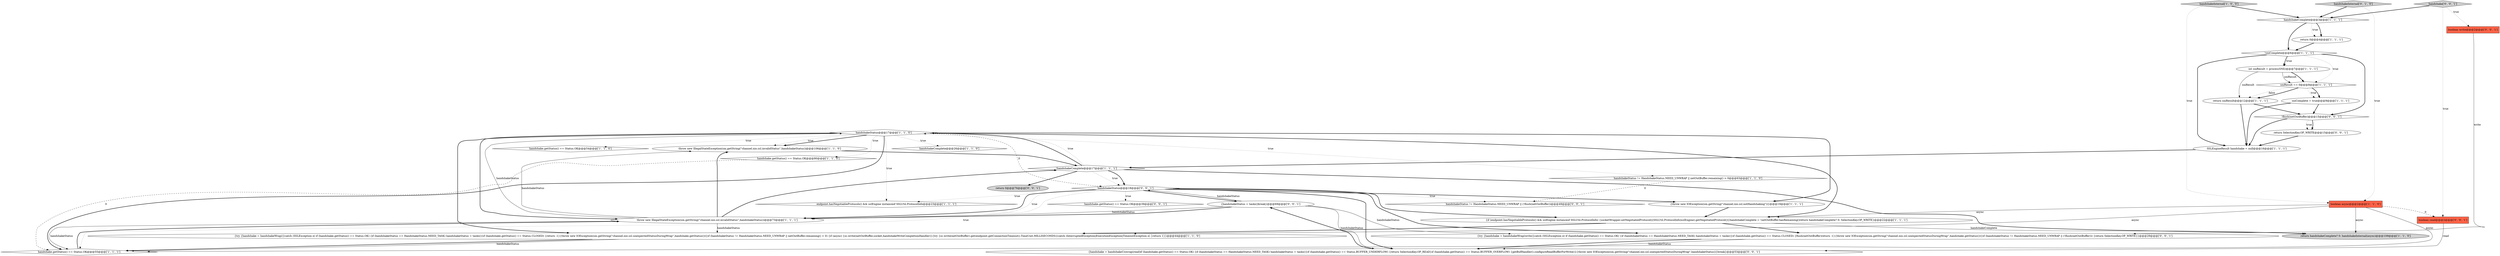 digraph {
20 [style = filled, label = "endpoint.hasNegotiableProtocols() && sslEngine instanceof SSLUtil.ProtocolInfo@@@23@@@['1', '1', '1']", fillcolor = white, shape = diamond image = "AAA0AAABBB1BBB"];
25 [style = filled, label = "boolean write@@@2@@@['0', '0', '1']", fillcolor = tomato, shape = box image = "AAA0AAABBB3BBB"];
36 [style = filled, label = "handshake['0', '0', '1']", fillcolor = lightgray, shape = diamond image = "AAA0AAABBB3BBB"];
10 [style = filled, label = "sniComplete = true@@@9@@@['1', '1', '1']", fillcolor = white, shape = ellipse image = "AAA0AAABBB1BBB"];
14 [style = filled, label = "handshakeStatus@@@17@@@['1', '1', '0']", fillcolor = white, shape = diamond image = "AAA0AAABBB1BBB"];
5 [style = filled, label = "handshakeComplete@@@26@@@['1', '1', '0']", fillcolor = white, shape = diamond image = "AAA0AAABBB1BBB"];
34 [style = filled, label = "boolean read@@@2@@@['0', '0', '1']", fillcolor = tomato, shape = box image = "AAA0AAABBB3BBB"];
9 [style = filled, label = "throw new IllegalStateException(sm.getString(\"channel.nio.ssl.invalidStatus\",handshakeStatus))@@@106@@@['1', '1', '0']", fillcolor = white, shape = ellipse image = "AAA0AAABBB1BBB"];
8 [style = filled, label = "handshakeStatus != HandshakeStatus.NEED_UNWRAP || netOutBuffer.remaining() > 0@@@63@@@['1', '1', '0']", fillcolor = white, shape = diamond image = "AAA0AAABBB1BBB"];
11 [style = filled, label = "{try {handshake = handshakeWrap()}catch (SSLException e) if (handshake.getStatus() == Status.OK) {if (handshakeStatus == HandshakeStatus.NEED_TASK) handshakeStatus = tasks()}if (handshake.getStatus() == Status.CLOSED) {return -1}{throw new IOException(sm.getString(\"channel.nio.ssl.unexpectedStatusDuringWrap\",handshake.getStatus()))}if (handshakeStatus != HandshakeStatus.NEED_UNWRAP || netOutBuffer.remaining() > 0) {if (async) {sc.write(netOutBuffer,socket,handshakeWriteCompletionHandler)}{try {sc.write(netOutBuffer).get(endpoint.getConnectionTimeout(),TimeUnit.MILLISECONDS)}catch (InterruptedException|ExecutionException|TimeoutException e) }return 1}}@@@44@@@['1', '1', '0']", fillcolor = white, shape = ellipse image = "AAA0AAABBB1BBB"];
31 [style = filled, label = "handshakeStatus@@@18@@@['0', '0', '1']", fillcolor = white, shape = diamond image = "AAA0AAABBB3BBB"];
13 [style = filled, label = "boolean async@@@2@@@['1', '1', '0']", fillcolor = tomato, shape = box image = "AAA0AAABBB1BBB"];
21 [style = filled, label = "return handshakeComplete? 0: handshakeInternal(async)@@@109@@@['1', '1', '0']", fillcolor = lightgray, shape = ellipse image = "AAA0AAABBB1BBB"];
30 [style = filled, label = "{handshakeStatus = tasks()break}@@@69@@@['0', '0', '1']", fillcolor = white, shape = ellipse image = "AAA0AAABBB3BBB"];
33 [style = filled, label = "{handshake = handshakeUnwrap(read)if (handshake.getStatus() == Status.OK) {if (handshakeStatus == HandshakeStatus.NEED_TASK) handshakeStatus = tasks()}if (handshake.getStatus() == Status.BUFFER_UNDERFLOW) {return SelectionKey.OP_READ}if (handshake.getStatus() == Status.BUFFER_OVERFLOW) {getBufHandler().configureReadBufferForWrite()}{throw new IOException(sm.getString(\"channel.nio.ssl.unexpectedStatusDuringWrap\",handshakeStatus))}break}@@@53@@@['0', '0', '1']", fillcolor = white, shape = ellipse image = "AAA0AAABBB3BBB"];
2 [style = filled, label = "SSLEngineResult handshake = null@@@16@@@['1', '1', '1']", fillcolor = white, shape = ellipse image = "AAA0AAABBB1BBB"];
23 [style = filled, label = "handshakeInternal['1', '0', '0']", fillcolor = lightgray, shape = diamond image = "AAA0AAABBB1BBB"];
12 [style = filled, label = "handshake.getStatus() == Status.OK@@@80@@@['1', '1', '0']", fillcolor = white, shape = diamond image = "AAA0AAABBB1BBB"];
4 [style = filled, label = "handshake.getStatus() == Status.OK@@@55@@@['1', '1', '1']", fillcolor = white, shape = diamond image = "AAA0AAABBB1BBB"];
27 [style = filled, label = "return 0@@@76@@@['0', '0', '1']", fillcolor = lightgray, shape = ellipse image = "AAA0AAABBB3BBB"];
22 [style = filled, label = "{if (endpoint.hasNegotiableProtocols() && sslEngine instanceof SSLUtil.ProtocolInfo) {socketWrapper.setNegotiatedProtocol(((SSLUtil.ProtocolInfo)sslEngine).getNegotiatedProtocol())}handshakeComplete = !netOutBuffer.hasRemaining()return handshakeComplete? 0: SelectionKey.OP_WRITE}@@@22@@@['1', '1', '1']", fillcolor = white, shape = ellipse image = "AAA0AAABBB1BBB"];
32 [style = filled, label = "{try {handshake = handshakeWrap(write)}catch (SSLException e) if (handshake.getStatus() == Status.OK) {if (handshakeStatus == HandshakeStatus.NEED_TASK) handshakeStatus = tasks()}if (handshake.getStatus() == Status.CLOSED) {flush(netOutBuffer)return -1}{throw new IOException(sm.getString(\"channel.nio.ssl.unexpectedStatusDuringWrap\",handshake.getStatus()))}if (handshakeStatus != HandshakeStatus.NEED_UNWRAP || (!flush(netOutBuffer))) {return SelectionKey.OP_WRITE}}@@@29@@@['0', '0', '1']", fillcolor = white, shape = ellipse image = "AAA0AAABBB3BBB"];
18 [style = filled, label = "int sniResult = processSNI()@@@7@@@['1', '1', '1']", fillcolor = white, shape = ellipse image = "AAA0AAABBB1BBB"];
24 [style = filled, label = "handshakeInternal['0', '1', '0']", fillcolor = lightgray, shape = diamond image = "AAA0AAABBB2BBB"];
26 [style = filled, label = "!flush(netOutBuffer)@@@15@@@['0', '0', '1']", fillcolor = white, shape = diamond image = "AAA0AAABBB3BBB"];
29 [style = filled, label = "return SelectionKey.OP_WRITE@@@15@@@['0', '0', '1']", fillcolor = white, shape = ellipse image = "AAA0AAABBB3BBB"];
7 [style = filled, label = "{throw new IOException(sm.getString(\"channel.nio.ssl.notHandshaking\"))}@@@19@@@['1', '1', '1']", fillcolor = white, shape = ellipse image = "AAA0AAABBB1BBB"];
3 [style = filled, label = "throw new IllegalStateException(sm.getString(\"channel.nio.ssl.invalidStatus\",handshakeStatus))@@@73@@@['1', '1', '1']", fillcolor = white, shape = ellipse image = "AAA0AAABBB1BBB"];
0 [style = filled, label = "return 0@@@4@@@['1', '1', '1']", fillcolor = white, shape = ellipse image = "AAA0AAABBB1BBB"];
16 [style = filled, label = "sniResult == 0@@@8@@@['1', '1', '1']", fillcolor = white, shape = diamond image = "AAA0AAABBB1BBB"];
15 [style = filled, label = "handshakeComplete@@@3@@@['1', '1', '1']", fillcolor = white, shape = diamond image = "AAA0AAABBB1BBB"];
6 [style = filled, label = "!handshakeComplete@@@17@@@['1', '1', '1']", fillcolor = white, shape = diamond image = "AAA0AAABBB1BBB"];
17 [style = filled, label = "handshake.getStatus() == Status.OK@@@54@@@['1', '1', '0']", fillcolor = white, shape = diamond image = "AAA0AAABBB1BBB"];
19 [style = filled, label = "!sniComplete@@@6@@@['1', '1', '1']", fillcolor = white, shape = diamond image = "AAA0AAABBB1BBB"];
35 [style = filled, label = "handshakeStatus != HandshakeStatus.NEED_UNWRAP || (!flush(netOutBuffer))@@@49@@@['0', '0', '1']", fillcolor = white, shape = diamond image = "AAA0AAABBB3BBB"];
28 [style = filled, label = "handshake.getStatus() == Status.OK@@@39@@@['0', '0', '1']", fillcolor = white, shape = diamond image = "AAA0AAABBB3BBB"];
1 [style = filled, label = "return sniResult@@@12@@@['1', '1', '1']", fillcolor = white, shape = ellipse image = "AAA0AAABBB1BBB"];
18->1 [style = solid, label="sniResult"];
11->4 [style = bold, label=""];
14->3 [style = bold, label=""];
26->2 [style = bold, label=""];
14->5 [style = dotted, label="true"];
30->33 [style = solid, label="handshakeStatus"];
31->28 [style = dotted, label="true"];
3->4 [style = solid, label="handshakeStatus"];
13->21 [style = solid, label="async"];
7->22 [style = bold, label=""];
14->11 [style = bold, label=""];
25->32 [style = solid, label="write"];
13->11 [style = solid, label="async"];
31->32 [style = bold, label=""];
3->6 [style = bold, label=""];
6->21 [style = bold, label=""];
6->31 [style = dotted, label="true"];
15->0 [style = bold, label=""];
16->1 [style = bold, label=""];
13->22 [style = solid, label="async"];
23->13 [style = dotted, label="true"];
16->10 [style = dotted, label="true"];
3->9 [style = bold, label=""];
32->33 [style = solid, label="handshakeStatus"];
12->4 [style = dashed, label="0"];
36->34 [style = dotted, label="true"];
13->34 [style = dashed, label="0"];
31->33 [style = bold, label=""];
4->3 [style = bold, label=""];
1->2 [style = bold, label=""];
31->3 [style = bold, label=""];
11->4 [style = solid, label="handshakeStatus"];
19->18 [style = dotted, label="true"];
14->7 [style = bold, label=""];
31->22 [style = bold, label=""];
15->19 [style = bold, label=""];
0->19 [style = bold, label=""];
31->35 [style = dotted, label="true"];
6->27 [style = bold, label=""];
6->14 [style = bold, label=""];
19->26 [style = bold, label=""];
14->20 [style = dotted, label="true"];
31->20 [style = dotted, label="true"];
19->2 [style = bold, label=""];
32->33 [style = bold, label=""];
19->18 [style = bold, label=""];
8->35 [style = dashed, label="0"];
30->32 [style = solid, label="handshakeStatus"];
10->26 [style = bold, label=""];
3->9 [style = solid, label="handshakeStatus"];
14->17 [style = dotted, label="true"];
14->22 [style = bold, label=""];
24->13 [style = dotted, label="true"];
23->15 [style = bold, label=""];
3->11 [style = solid, label="handshakeStatus"];
29->2 [style = bold, label=""];
31->4 [style = dotted, label="true"];
30->3 [style = solid, label="handshakeStatus"];
6->14 [style = dotted, label="true"];
14->9 [style = bold, label=""];
16->10 [style = bold, label=""];
16->1 [style = dotted, label="false"];
31->3 [style = dotted, label="true"];
22->32 [style = bold, label=""];
22->21 [style = solid, label="handshakeComplete"];
9->6 [style = bold, label=""];
15->0 [style = dotted, label="true"];
13->4 [style = solid, label="async"];
19->16 [style = dotted, label="true"];
6->31 [style = bold, label=""];
18->16 [style = bold, label=""];
2->6 [style = bold, label=""];
1->26 [style = bold, label=""];
31->30 [style = bold, label=""];
26->29 [style = bold, label=""];
14->9 [style = dotted, label="true"];
26->29 [style = dotted, label="true"];
22->11 [style = bold, label=""];
36->25 [style = dotted, label="true"];
10->2 [style = bold, label=""];
36->15 [style = bold, label=""];
24->15 [style = bold, label=""];
14->8 [style = dotted, label="true"];
34->33 [style = solid, label="read"];
3->14 [style = solid, label="handshakeStatus"];
14->12 [style = dotted, label="true"];
18->16 [style = solid, label="sniResult"];
30->31 [style = solid, label="handshakeStatus"];
14->31 [style = dashed, label="0"];
33->30 [style = bold, label=""];
30->3 [style = bold, label=""];
14->4 [style = bold, label=""];
31->7 [style = bold, label=""];
}
